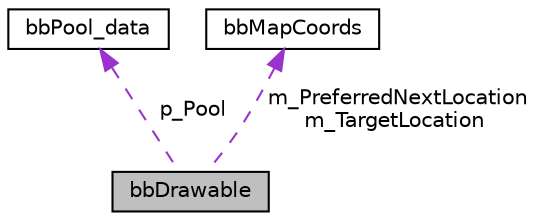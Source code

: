 digraph "bbDrawable"
{
 // LATEX_PDF_SIZE
  edge [fontname="Helvetica",fontsize="10",labelfontname="Helvetica",labelfontsize="10"];
  node [fontname="Helvetica",fontsize="10",shape=record];
  Node1 [label="bbDrawable",height=0.2,width=0.4,color="black", fillcolor="grey75", style="filled", fontcolor="black",tooltip=" "];
  Node2 -> Node1 [dir="back",color="darkorchid3",fontsize="10",style="dashed",label=" p_Pool" ,fontname="Helvetica"];
  Node2 [label="bbPool_data",height=0.2,width=0.4,color="black", fillcolor="white", style="filled",URL="$structbbPool__data.html",tooltip=" "];
  Node3 -> Node1 [dir="back",color="darkorchid3",fontsize="10",style="dashed",label=" m_PreferredNextLocation\nm_TargetLocation" ,fontname="Helvetica"];
  Node3 [label="bbMapCoords",height=0.2,width=0.4,color="black", fillcolor="white", style="filled",URL="$structbbMapCoords.html",tooltip="Fixed point, 3d coordinates."];
}
